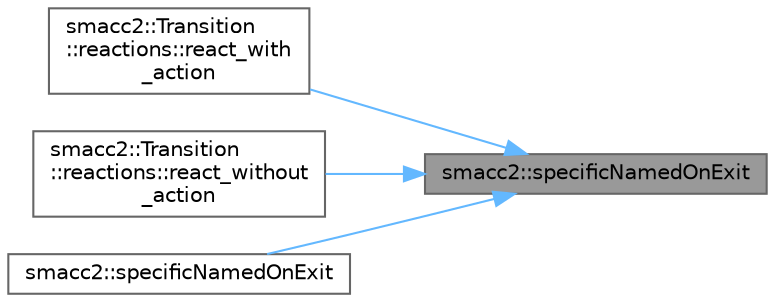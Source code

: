 digraph "smacc2::specificNamedOnExit"
{
 // LATEX_PDF_SIZE
  bgcolor="transparent";
  edge [fontname=Helvetica,fontsize=10,labelfontname=Helvetica,labelfontsize=10];
  node [fontname=Helvetica,fontsize=10,shape=box,height=0.2,width=0.4];
  rankdir="RL";
  Node1 [label="smacc2::specificNamedOnExit",height=0.2,width=0.4,color="gray40", fillcolor="grey60", style="filled", fontcolor="black",tooltip=" "];
  Node1 -> Node2 [dir="back",color="steelblue1",style="solid"];
  Node2 [label="smacc2::Transition\l::reactions::react_with\l_action",height=0.2,width=0.4,color="grey40", fillcolor="white", style="filled",URL="$structsmacc2_1_1Transition_1_1reactions.html#a94376e7bea95e8fb9c7df17708233d73",tooltip=" "];
  Node1 -> Node3 [dir="back",color="steelblue1",style="solid"];
  Node3 [label="smacc2::Transition\l::reactions::react_without\l_action",height=0.2,width=0.4,color="grey40", fillcolor="white", style="filled",URL="$structsmacc2_1_1Transition_1_1reactions.html#a9c7dabc2c14a505e8a299ccb729ba7cd",tooltip=" "];
  Node1 -> Node4 [dir="back",color="steelblue1",style="solid"];
  Node4 [label="smacc2::specificNamedOnExit",height=0.2,width=0.4,color="grey40", fillcolor="white", style="filled",URL="$namespacesmacc2.html#ab7611b6152d8e985b754743290a4a17e",tooltip=" "];
}
